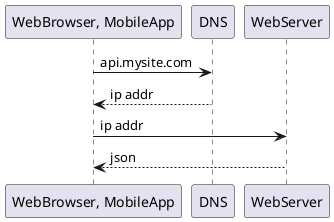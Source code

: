 @startuml
participant "WebBrowser, MobileApp" as device
device -> DNS : api.mysite.com
DNS --> device : ip addr
device -> WebServer : ip addr
WebServer --> device : json
@enduml